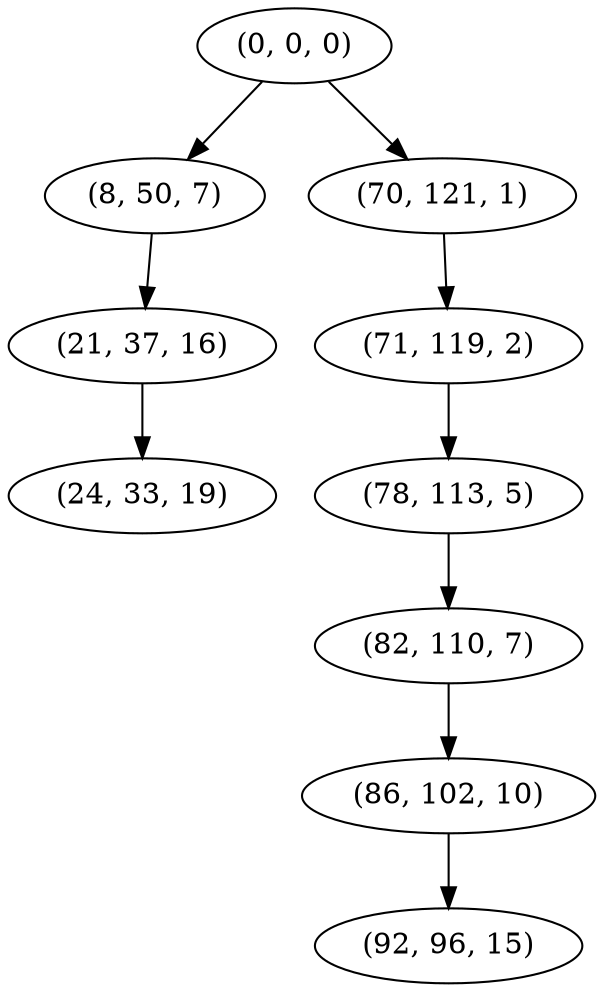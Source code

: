 digraph tree {
    "(0, 0, 0)";
    "(8, 50, 7)";
    "(21, 37, 16)";
    "(24, 33, 19)";
    "(70, 121, 1)";
    "(71, 119, 2)";
    "(78, 113, 5)";
    "(82, 110, 7)";
    "(86, 102, 10)";
    "(92, 96, 15)";
    "(0, 0, 0)" -> "(8, 50, 7)";
    "(0, 0, 0)" -> "(70, 121, 1)";
    "(8, 50, 7)" -> "(21, 37, 16)";
    "(21, 37, 16)" -> "(24, 33, 19)";
    "(70, 121, 1)" -> "(71, 119, 2)";
    "(71, 119, 2)" -> "(78, 113, 5)";
    "(78, 113, 5)" -> "(82, 110, 7)";
    "(82, 110, 7)" -> "(86, 102, 10)";
    "(86, 102, 10)" -> "(92, 96, 15)";
}
